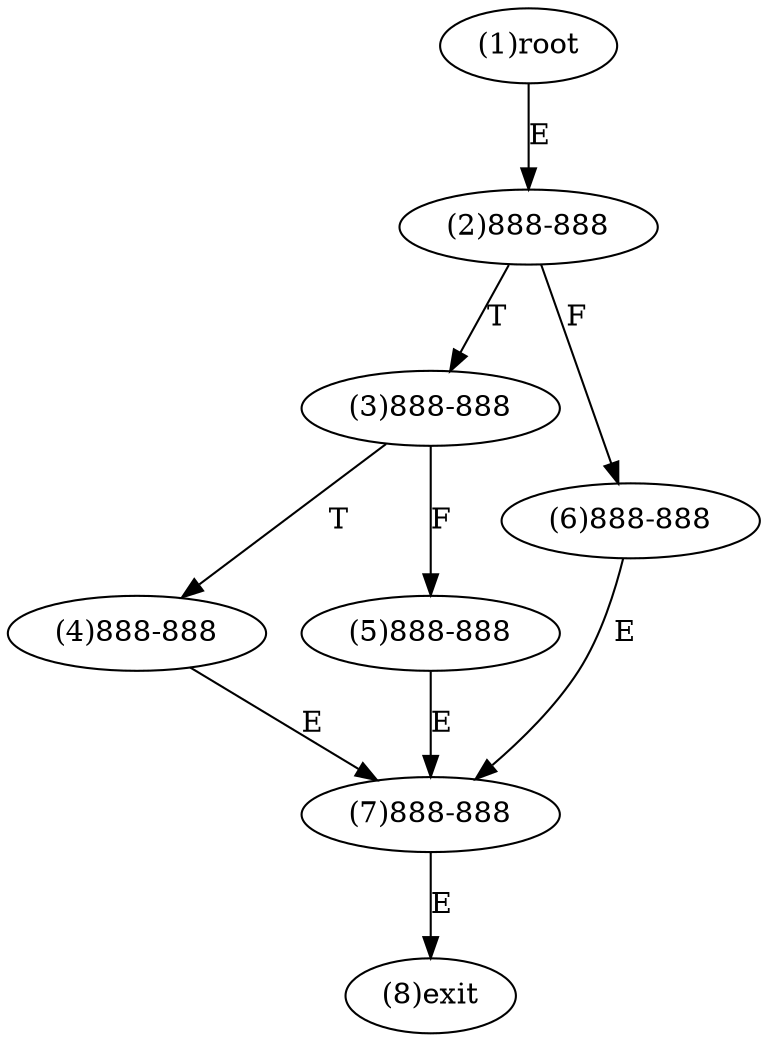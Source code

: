 digraph "" { 
1[ label="(1)root"];
2[ label="(2)888-888"];
3[ label="(3)888-888"];
4[ label="(4)888-888"];
5[ label="(5)888-888"];
6[ label="(6)888-888"];
7[ label="(7)888-888"];
8[ label="(8)exit"];
1->2[ label="E"];
2->6[ label="F"];
2->3[ label="T"];
3->5[ label="F"];
3->4[ label="T"];
4->7[ label="E"];
5->7[ label="E"];
6->7[ label="E"];
7->8[ label="E"];
}